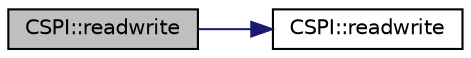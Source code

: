 digraph "CSPI::readwrite"
{
  edge [fontname="Helvetica",fontsize="10",labelfontname="Helvetica",labelfontsize="10"];
  node [fontname="Helvetica",fontsize="10",shape=record];
  rankdir="LR";
  Node1 [label="CSPI::readwrite",height=0.2,width=0.4,color="black", fillcolor="grey75", style="filled" fontcolor="black"];
  Node1 -> Node2 [color="midnightblue",fontsize="10",style="solid",fontname="Helvetica"];
  Node2 [label="CSPI::readwrite",height=0.2,width=0.4,color="black", fillcolor="white", style="filled",URL="$d2/d3f/class_c_s_p_i.html#a5215a320db4cb5f2792ea18f8d6e0671"];
}
